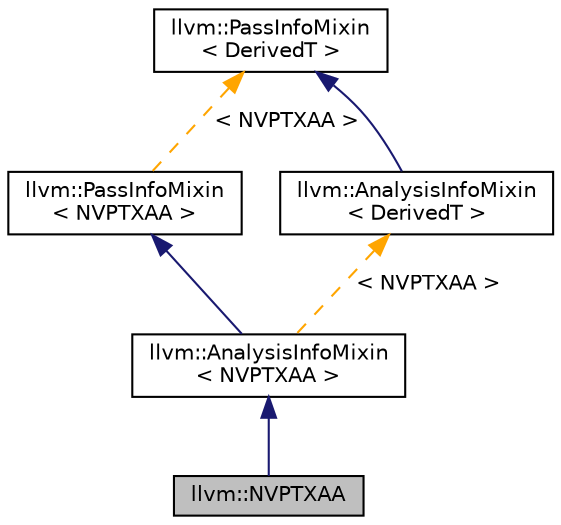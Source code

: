 digraph "llvm::NVPTXAA"
{
 // LATEX_PDF_SIZE
  bgcolor="transparent";
  edge [fontname="Helvetica",fontsize="10",labelfontname="Helvetica",labelfontsize="10"];
  node [fontname="Helvetica",fontsize="10",shape=record];
  Node1 [label="llvm::NVPTXAA",height=0.2,width=0.4,color="black", fillcolor="grey75", style="filled", fontcolor="black",tooltip="Analysis pass providing a never-invalidated alias analysis result."];
  Node2 -> Node1 [dir="back",color="midnightblue",fontsize="10",style="solid",fontname="Helvetica"];
  Node2 [label="llvm::AnalysisInfoMixin\l\< NVPTXAA \>",height=0.2,width=0.4,color="black",URL="$structllvm_1_1AnalysisInfoMixin.html",tooltip=" "];
  Node3 -> Node2 [dir="back",color="midnightblue",fontsize="10",style="solid",fontname="Helvetica"];
  Node3 [label="llvm::PassInfoMixin\l\< NVPTXAA \>",height=0.2,width=0.4,color="black",URL="$structllvm_1_1PassInfoMixin.html",tooltip=" "];
  Node4 -> Node3 [dir="back",color="orange",fontsize="10",style="dashed",label=" \< NVPTXAA \>" ,fontname="Helvetica"];
  Node4 [label="llvm::PassInfoMixin\l\< DerivedT \>",height=0.2,width=0.4,color="black",URL="$structllvm_1_1PassInfoMixin.html",tooltip="A CRTP mix-in to automatically provide informational APIs needed for passes."];
  Node5 -> Node2 [dir="back",color="orange",fontsize="10",style="dashed",label=" \< NVPTXAA \>" ,fontname="Helvetica"];
  Node5 [label="llvm::AnalysisInfoMixin\l\< DerivedT \>",height=0.2,width=0.4,color="black",URL="$structllvm_1_1AnalysisInfoMixin.html",tooltip="A CRTP mix-in that provides informational APIs needed for analysis passes."];
  Node4 -> Node5 [dir="back",color="midnightblue",fontsize="10",style="solid",fontname="Helvetica"];
}
